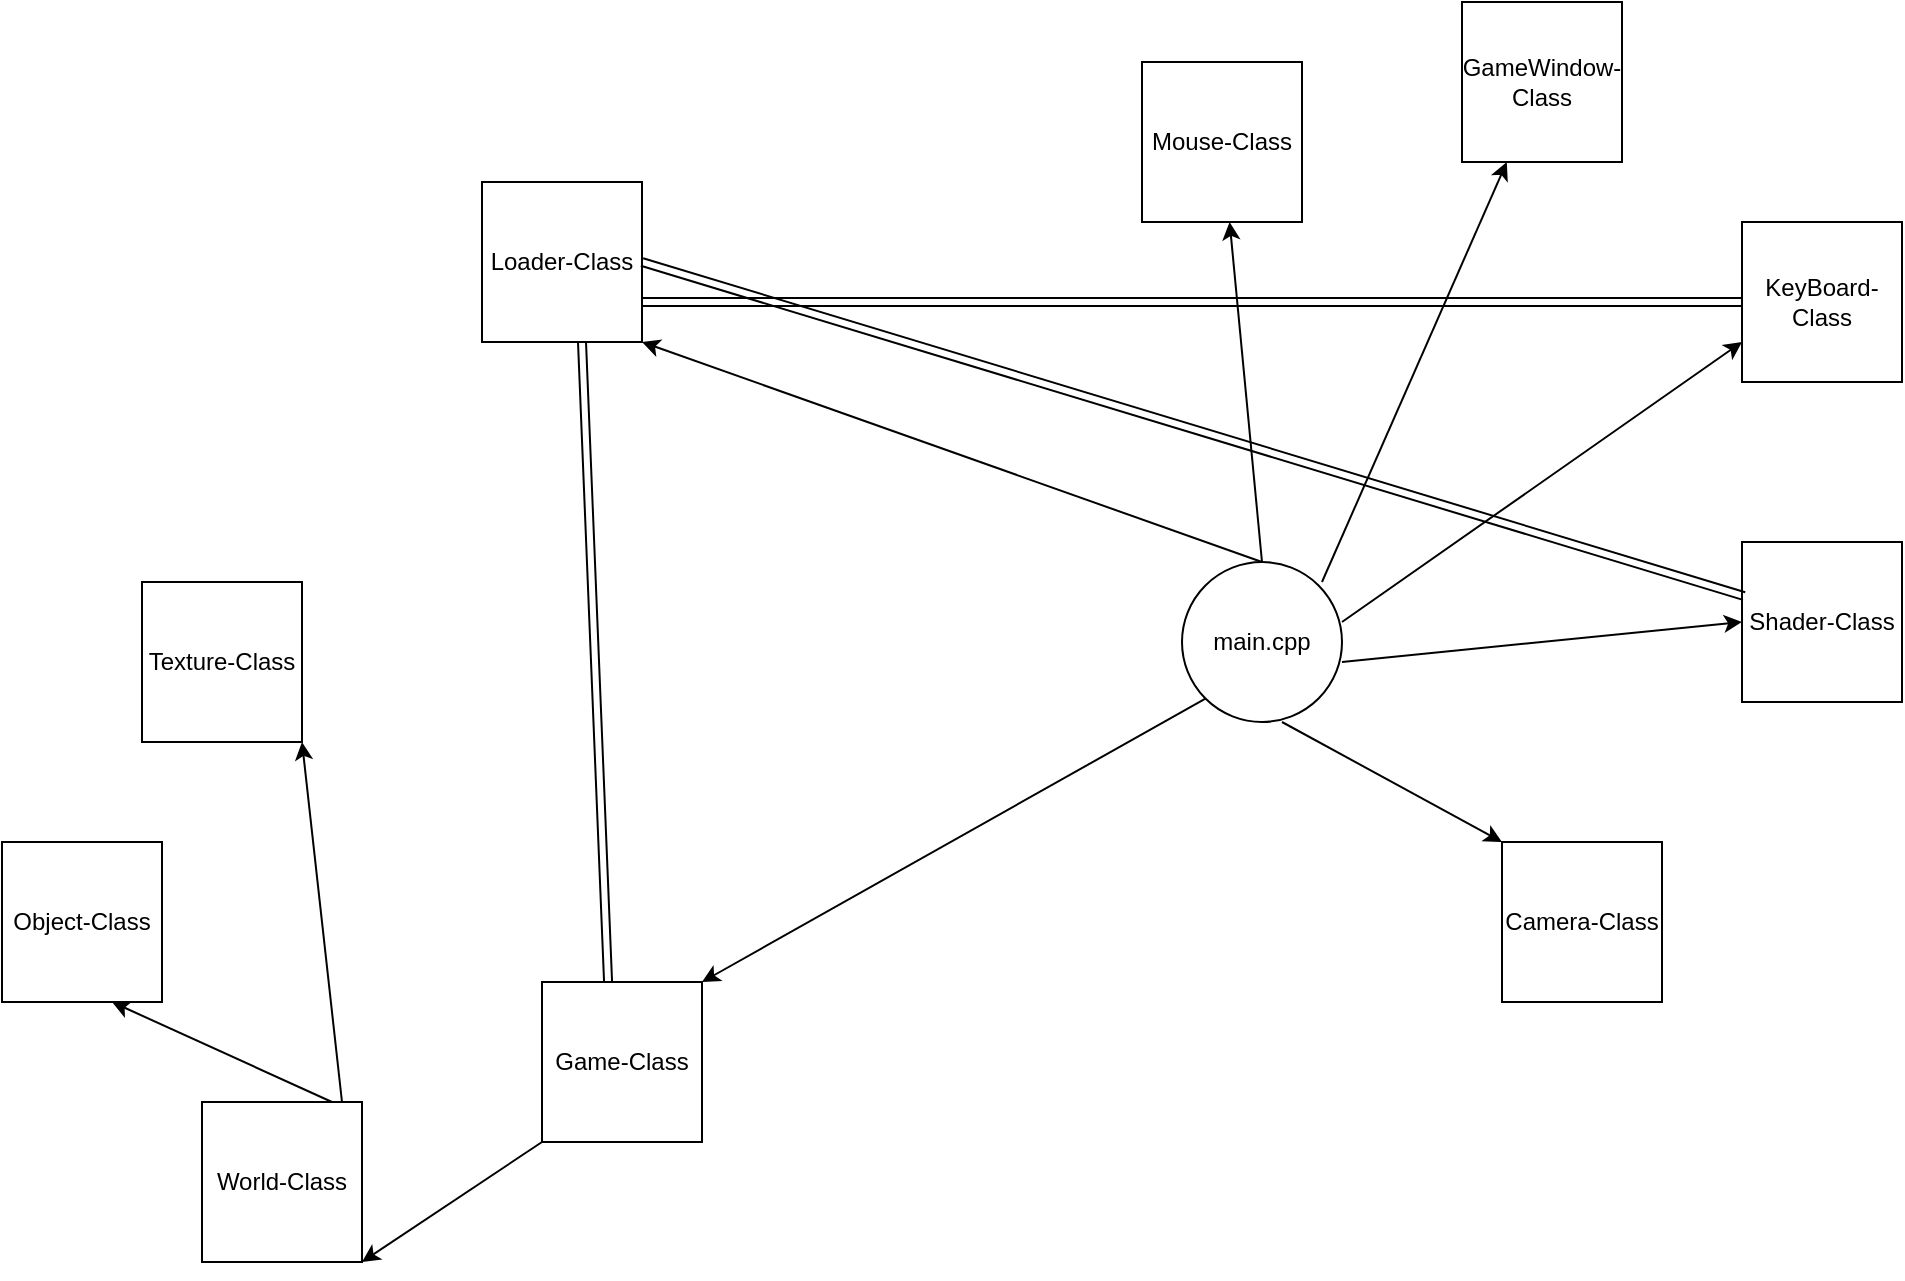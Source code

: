 <mxfile version="12.8.8" type="github">
  <diagram name="Page-1" id="9f46799a-70d6-7492-0946-bef42562c5a5">
    <mxGraphModel dx="1422" dy="775" grid="1" gridSize="10" guides="1" tooltips="1" connect="1" arrows="1" fold="1" page="1" pageScale="1" pageWidth="1100" pageHeight="850" background="#ffffff" math="0" shadow="0">
      <root>
        <mxCell id="0" />
        <mxCell id="1" parent="0" />
        <mxCell id="ov9_cvUJsl2ONZiXHLbC-1" value="main.cpp" style="ellipse;whiteSpace=wrap;html=1;aspect=fixed;" vertex="1" parent="1">
          <mxGeometry x="600" y="450" width="80" height="80" as="geometry" />
        </mxCell>
        <mxCell id="ov9_cvUJsl2ONZiXHLbC-2" value="Game-Class" style="whiteSpace=wrap;html=1;aspect=fixed;" vertex="1" parent="1">
          <mxGeometry x="280" y="660" width="80" height="80" as="geometry" />
        </mxCell>
        <mxCell id="ov9_cvUJsl2ONZiXHLbC-3" value="Loader-Class" style="whiteSpace=wrap;html=1;aspect=fixed;" vertex="1" parent="1">
          <mxGeometry x="250" y="260" width="80" height="80" as="geometry" />
        </mxCell>
        <mxCell id="ov9_cvUJsl2ONZiXHLbC-4" value="" style="endArrow=classic;html=1;exitX=0;exitY=1;exitDx=0;exitDy=0;entryX=1;entryY=0;entryDx=0;entryDy=0;" edge="1" parent="1" source="ov9_cvUJsl2ONZiXHLbC-1" target="ov9_cvUJsl2ONZiXHLbC-2">
          <mxGeometry width="50" height="50" relative="1" as="geometry">
            <mxPoint x="510" y="640" as="sourcePoint" />
            <mxPoint x="560" y="590" as="targetPoint" />
          </mxGeometry>
        </mxCell>
        <mxCell id="ov9_cvUJsl2ONZiXHLbC-5" value="" style="endArrow=classic;html=1;entryX=1;entryY=1;entryDx=0;entryDy=0;" edge="1" parent="1" target="ov9_cvUJsl2ONZiXHLbC-3">
          <mxGeometry width="50" height="50" relative="1" as="geometry">
            <mxPoint x="640" y="450" as="sourcePoint" />
            <mxPoint x="690" y="400" as="targetPoint" />
          </mxGeometry>
        </mxCell>
        <mxCell id="ov9_cvUJsl2ONZiXHLbC-6" value="GameWindow-Class" style="whiteSpace=wrap;html=1;aspect=fixed;" vertex="1" parent="1">
          <mxGeometry x="740" y="170" width="80" height="80" as="geometry" />
        </mxCell>
        <mxCell id="ov9_cvUJsl2ONZiXHLbC-7" value="" style="endArrow=classic;html=1;" edge="1" parent="1" target="ov9_cvUJsl2ONZiXHLbC-6">
          <mxGeometry width="50" height="50" relative="1" as="geometry">
            <mxPoint x="670" y="460" as="sourcePoint" />
            <mxPoint x="720" y="410" as="targetPoint" />
          </mxGeometry>
        </mxCell>
        <mxCell id="ov9_cvUJsl2ONZiXHLbC-8" value="Shader-Class" style="whiteSpace=wrap;html=1;aspect=fixed;" vertex="1" parent="1">
          <mxGeometry x="880" y="440" width="80" height="80" as="geometry" />
        </mxCell>
        <mxCell id="ov9_cvUJsl2ONZiXHLbC-9" value="Camera-Class" style="whiteSpace=wrap;html=1;aspect=fixed;" vertex="1" parent="1">
          <mxGeometry x="760" y="590" width="80" height="80" as="geometry" />
        </mxCell>
        <mxCell id="ov9_cvUJsl2ONZiXHLbC-12" value="" style="endArrow=classic;html=1;entryX=0;entryY=0.5;entryDx=0;entryDy=0;" edge="1" parent="1" target="ov9_cvUJsl2ONZiXHLbC-8">
          <mxGeometry width="50" height="50" relative="1" as="geometry">
            <mxPoint x="680" y="500" as="sourcePoint" />
            <mxPoint x="730" y="450" as="targetPoint" />
          </mxGeometry>
        </mxCell>
        <mxCell id="ov9_cvUJsl2ONZiXHLbC-13" value="KeyBoard-Class" style="whiteSpace=wrap;html=1;aspect=fixed;" vertex="1" parent="1">
          <mxGeometry x="880" y="280" width="80" height="80" as="geometry" />
        </mxCell>
        <mxCell id="ov9_cvUJsl2ONZiXHLbC-14" value="" style="endArrow=classic;html=1;entryX=0;entryY=0.75;entryDx=0;entryDy=0;" edge="1" parent="1" target="ov9_cvUJsl2ONZiXHLbC-13">
          <mxGeometry width="50" height="50" relative="1" as="geometry">
            <mxPoint x="680" y="480" as="sourcePoint" />
            <mxPoint x="730" y="430" as="targetPoint" />
          </mxGeometry>
        </mxCell>
        <mxCell id="ov9_cvUJsl2ONZiXHLbC-15" value="" style="endArrow=classic;html=1;entryX=0;entryY=0;entryDx=0;entryDy=0;" edge="1" parent="1" target="ov9_cvUJsl2ONZiXHLbC-9">
          <mxGeometry width="50" height="50" relative="1" as="geometry">
            <mxPoint x="650" y="530" as="sourcePoint" />
            <mxPoint x="700" y="480" as="targetPoint" />
          </mxGeometry>
        </mxCell>
        <mxCell id="ov9_cvUJsl2ONZiXHLbC-16" value="Mouse-Class" style="whiteSpace=wrap;html=1;aspect=fixed;" vertex="1" parent="1">
          <mxGeometry x="580" y="200" width="80" height="80" as="geometry" />
        </mxCell>
        <mxCell id="ov9_cvUJsl2ONZiXHLbC-17" value="" style="endArrow=classic;html=1;" edge="1" parent="1" target="ov9_cvUJsl2ONZiXHLbC-16">
          <mxGeometry width="50" height="50" relative="1" as="geometry">
            <mxPoint x="640" y="450" as="sourcePoint" />
            <mxPoint x="690" y="400" as="targetPoint" />
          </mxGeometry>
        </mxCell>
        <mxCell id="ov9_cvUJsl2ONZiXHLbC-22" value="" style="shape=link;html=1;entryX=0;entryY=0.5;entryDx=0;entryDy=0;" edge="1" parent="1" target="ov9_cvUJsl2ONZiXHLbC-13">
          <mxGeometry width="50" height="50" relative="1" as="geometry">
            <mxPoint x="330" y="320" as="sourcePoint" />
            <mxPoint x="380" y="270" as="targetPoint" />
          </mxGeometry>
        </mxCell>
        <mxCell id="ov9_cvUJsl2ONZiXHLbC-23" value="" style="shape=link;html=1;entryX=0.013;entryY=0.338;entryDx=0;entryDy=0;entryPerimeter=0;" edge="1" parent="1" target="ov9_cvUJsl2ONZiXHLbC-8">
          <mxGeometry width="50" height="50" relative="1" as="geometry">
            <mxPoint x="330" y="300" as="sourcePoint" />
            <mxPoint x="380" y="250" as="targetPoint" />
          </mxGeometry>
        </mxCell>
        <mxCell id="ov9_cvUJsl2ONZiXHLbC-25" value="" style="shape=link;html=1;exitX=0.413;exitY=0;exitDx=0;exitDy=0;exitPerimeter=0;" edge="1" parent="1" source="ov9_cvUJsl2ONZiXHLbC-2">
          <mxGeometry width="50" height="50" relative="1" as="geometry">
            <mxPoint x="250" y="390" as="sourcePoint" />
            <mxPoint x="300" y="340" as="targetPoint" />
          </mxGeometry>
        </mxCell>
        <mxCell id="ov9_cvUJsl2ONZiXHLbC-26" value="Texture-Class" style="whiteSpace=wrap;html=1;aspect=fixed;" vertex="1" parent="1">
          <mxGeometry x="80" y="460" width="80" height="80" as="geometry" />
        </mxCell>
        <mxCell id="ov9_cvUJsl2ONZiXHLbC-27" value="Object-Class" style="whiteSpace=wrap;html=1;aspect=fixed;" vertex="1" parent="1">
          <mxGeometry x="10" y="590" width="80" height="80" as="geometry" />
        </mxCell>
        <mxCell id="ov9_cvUJsl2ONZiXHLbC-28" value="World-Class" style="whiteSpace=wrap;html=1;aspect=fixed;" vertex="1" parent="1">
          <mxGeometry x="110" y="720" width="80" height="80" as="geometry" />
        </mxCell>
        <mxCell id="ov9_cvUJsl2ONZiXHLbC-29" value="" style="endArrow=classic;html=1;exitX=0;exitY=1;exitDx=0;exitDy=0;entryX=1;entryY=1;entryDx=0;entryDy=0;" edge="1" parent="1" source="ov9_cvUJsl2ONZiXHLbC-2" target="ov9_cvUJsl2ONZiXHLbC-28">
          <mxGeometry width="50" height="50" relative="1" as="geometry">
            <mxPoint x="250" y="830" as="sourcePoint" />
            <mxPoint x="300" y="780" as="targetPoint" />
          </mxGeometry>
        </mxCell>
        <mxCell id="ov9_cvUJsl2ONZiXHLbC-30" value="" style="endArrow=classic;html=1;" edge="1" parent="1">
          <mxGeometry width="50" height="50" relative="1" as="geometry">
            <mxPoint x="175" y="720" as="sourcePoint" />
            <mxPoint x="65" y="670" as="targetPoint" />
          </mxGeometry>
        </mxCell>
        <mxCell id="ov9_cvUJsl2ONZiXHLbC-31" value="" style="endArrow=classic;html=1;entryX=1;entryY=1;entryDx=0;entryDy=0;" edge="1" parent="1" target="ov9_cvUJsl2ONZiXHLbC-26">
          <mxGeometry width="50" height="50" relative="1" as="geometry">
            <mxPoint x="180" y="720" as="sourcePoint" />
            <mxPoint x="230" y="670" as="targetPoint" />
          </mxGeometry>
        </mxCell>
      </root>
    </mxGraphModel>
  </diagram>
</mxfile>
